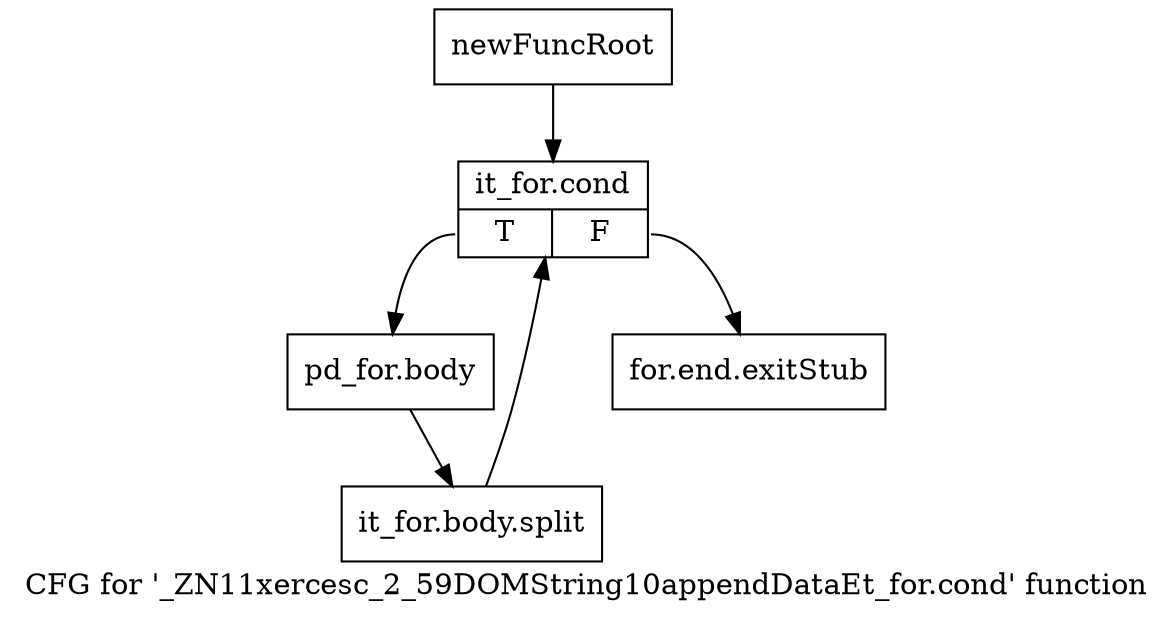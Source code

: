 digraph "CFG for '_ZN11xercesc_2_59DOMString10appendDataEt_for.cond' function" {
	label="CFG for '_ZN11xercesc_2_59DOMString10appendDataEt_for.cond' function";

	Node0x980f880 [shape=record,label="{newFuncRoot}"];
	Node0x980f880 -> Node0x980f920;
	Node0x980f8d0 [shape=record,label="{for.end.exitStub}"];
	Node0x980f920 [shape=record,label="{it_for.cond|{<s0>T|<s1>F}}"];
	Node0x980f920:s0 -> Node0x980f970;
	Node0x980f920:s1 -> Node0x980f8d0;
	Node0x980f970 [shape=record,label="{pd_for.body}"];
	Node0x980f970 -> Node0xcdd0090;
	Node0xcdd0090 [shape=record,label="{it_for.body.split}"];
	Node0xcdd0090 -> Node0x980f920;
}
